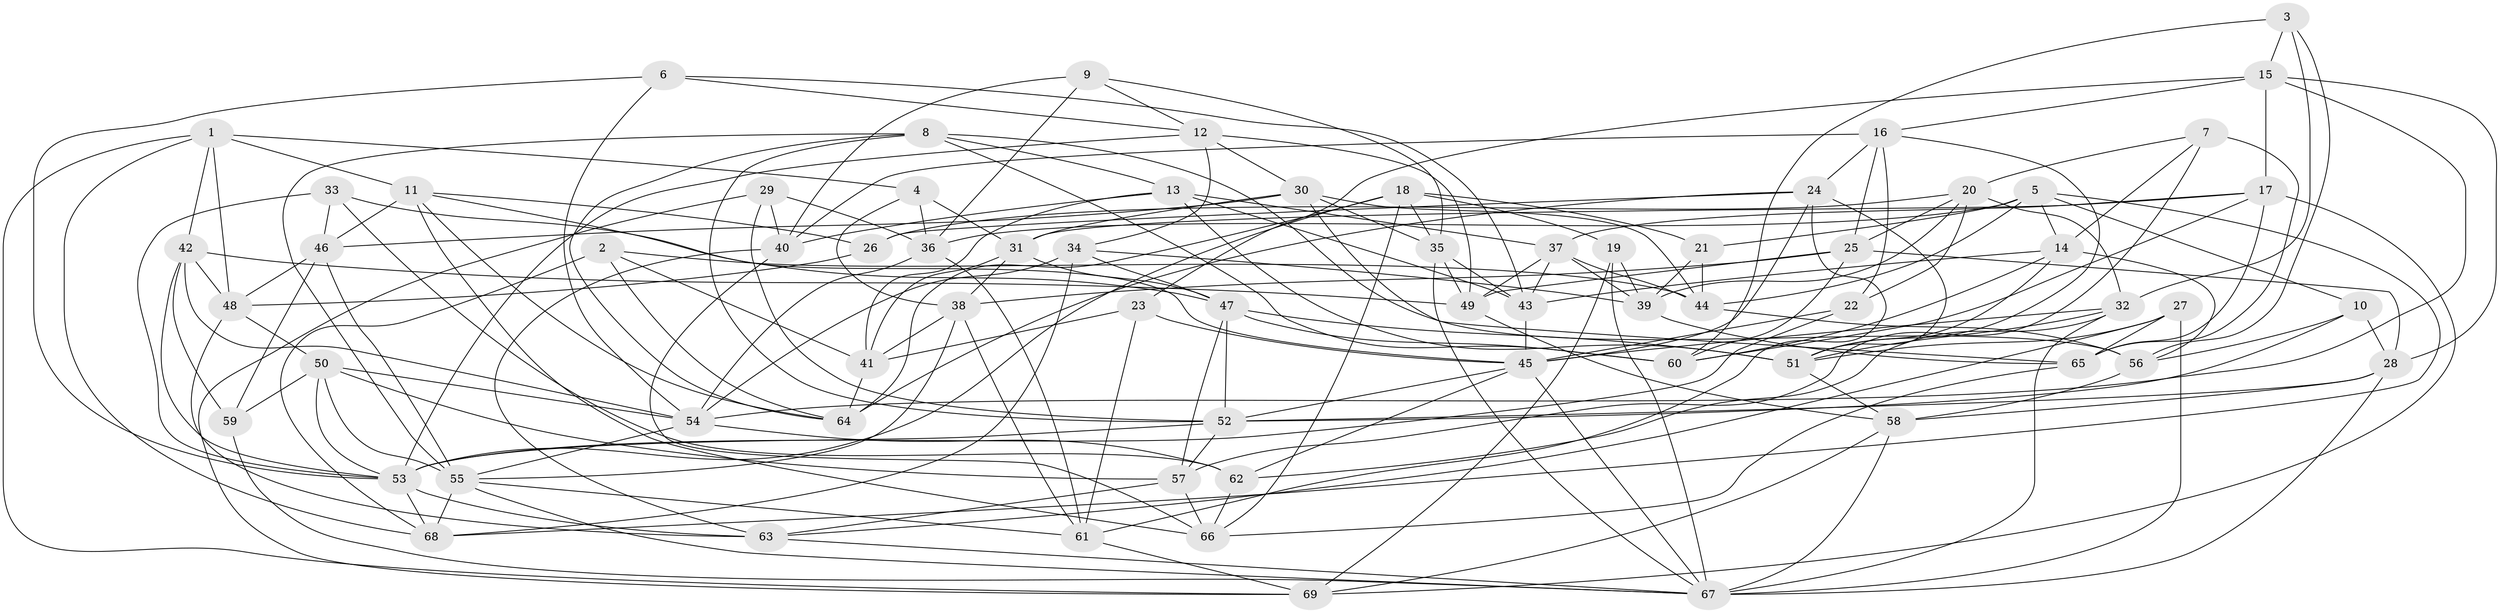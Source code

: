 // original degree distribution, {4: 1.0}
// Generated by graph-tools (version 1.1) at 2025/50/03/09/25 03:50:48]
// undirected, 69 vertices, 200 edges
graph export_dot {
graph [start="1"]
  node [color=gray90,style=filled];
  1;
  2;
  3;
  4;
  5;
  6;
  7;
  8;
  9;
  10;
  11;
  12;
  13;
  14;
  15;
  16;
  17;
  18;
  19;
  20;
  21;
  22;
  23;
  24;
  25;
  26;
  27;
  28;
  29;
  30;
  31;
  32;
  33;
  34;
  35;
  36;
  37;
  38;
  39;
  40;
  41;
  42;
  43;
  44;
  45;
  46;
  47;
  48;
  49;
  50;
  51;
  52;
  53;
  54;
  55;
  56;
  57;
  58;
  59;
  60;
  61;
  62;
  63;
  64;
  65;
  66;
  67;
  68;
  69;
  1 -- 4 [weight=1.0];
  1 -- 11 [weight=1.0];
  1 -- 42 [weight=1.0];
  1 -- 48 [weight=1.0];
  1 -- 68 [weight=1.0];
  1 -- 69 [weight=1.0];
  2 -- 41 [weight=1.0];
  2 -- 44 [weight=1.0];
  2 -- 64 [weight=1.0];
  2 -- 68 [weight=1.0];
  3 -- 15 [weight=1.0];
  3 -- 32 [weight=1.0];
  3 -- 56 [weight=1.0];
  3 -- 60 [weight=1.0];
  4 -- 31 [weight=1.0];
  4 -- 36 [weight=1.0];
  4 -- 38 [weight=1.0];
  5 -- 10 [weight=1.0];
  5 -- 14 [weight=1.0];
  5 -- 21 [weight=1.0];
  5 -- 36 [weight=1.0];
  5 -- 44 [weight=1.0];
  5 -- 68 [weight=1.0];
  6 -- 12 [weight=1.0];
  6 -- 43 [weight=1.0];
  6 -- 53 [weight=1.0];
  6 -- 54 [weight=1.0];
  7 -- 14 [weight=1.0];
  7 -- 20 [weight=1.0];
  7 -- 57 [weight=1.0];
  7 -- 65 [weight=1.0];
  8 -- 13 [weight=1.0];
  8 -- 52 [weight=1.0];
  8 -- 55 [weight=1.0];
  8 -- 56 [weight=1.0];
  8 -- 60 [weight=1.0];
  8 -- 64 [weight=1.0];
  9 -- 12 [weight=1.0];
  9 -- 35 [weight=1.0];
  9 -- 36 [weight=1.0];
  9 -- 40 [weight=1.0];
  10 -- 28 [weight=1.0];
  10 -- 52 [weight=1.0];
  10 -- 56 [weight=1.0];
  11 -- 26 [weight=1.0];
  11 -- 45 [weight=1.0];
  11 -- 46 [weight=1.0];
  11 -- 64 [weight=1.0];
  11 -- 66 [weight=1.0];
  12 -- 30 [weight=1.0];
  12 -- 34 [weight=1.0];
  12 -- 49 [weight=1.0];
  12 -- 53 [weight=1.0];
  13 -- 37 [weight=1.0];
  13 -- 40 [weight=1.0];
  13 -- 41 [weight=1.0];
  13 -- 43 [weight=1.0];
  13 -- 51 [weight=1.0];
  14 -- 43 [weight=1.0];
  14 -- 51 [weight=1.0];
  14 -- 56 [weight=1.0];
  14 -- 60 [weight=1.0];
  15 -- 16 [weight=1.0];
  15 -- 17 [weight=1.0];
  15 -- 23 [weight=1.0];
  15 -- 28 [weight=1.0];
  15 -- 54 [weight=1.0];
  16 -- 22 [weight=1.0];
  16 -- 24 [weight=1.0];
  16 -- 25 [weight=1.0];
  16 -- 40 [weight=1.0];
  16 -- 51 [weight=1.0];
  17 -- 31 [weight=1.0];
  17 -- 37 [weight=1.0];
  17 -- 60 [weight=1.0];
  17 -- 65 [weight=1.0];
  17 -- 69 [weight=1.0];
  18 -- 19 [weight=1.0];
  18 -- 21 [weight=1.0];
  18 -- 35 [weight=1.0];
  18 -- 53 [weight=1.0];
  18 -- 64 [weight=1.0];
  18 -- 66 [weight=1.0];
  19 -- 39 [weight=1.0];
  19 -- 67 [weight=1.0];
  19 -- 69 [weight=1.0];
  20 -- 22 [weight=1.0];
  20 -- 25 [weight=1.0];
  20 -- 26 [weight=1.0];
  20 -- 32 [weight=1.0];
  20 -- 39 [weight=1.0];
  21 -- 39 [weight=1.0];
  21 -- 44 [weight=1.0];
  22 -- 45 [weight=1.0];
  22 -- 53 [weight=1.0];
  23 -- 41 [weight=1.0];
  23 -- 45 [weight=1.0];
  23 -- 61 [weight=1.0];
  24 -- 26 [weight=1.0];
  24 -- 45 [weight=1.0];
  24 -- 51 [weight=1.0];
  24 -- 61 [weight=1.0];
  24 -- 64 [weight=1.0];
  25 -- 28 [weight=1.0];
  25 -- 38 [weight=1.0];
  25 -- 49 [weight=1.0];
  25 -- 60 [weight=1.0];
  26 -- 48 [weight=1.0];
  27 -- 51 [weight=1.0];
  27 -- 63 [weight=1.0];
  27 -- 65 [weight=1.0];
  27 -- 67 [weight=1.0];
  28 -- 52 [weight=1.0];
  28 -- 58 [weight=1.0];
  28 -- 67 [weight=1.0];
  29 -- 36 [weight=1.0];
  29 -- 40 [weight=1.0];
  29 -- 52 [weight=1.0];
  29 -- 69 [weight=1.0];
  30 -- 31 [weight=1.0];
  30 -- 35 [weight=1.0];
  30 -- 44 [weight=1.0];
  30 -- 46 [weight=1.0];
  30 -- 65 [weight=1.0];
  31 -- 38 [weight=1.0];
  31 -- 41 [weight=1.0];
  31 -- 47 [weight=1.0];
  32 -- 45 [weight=1.0];
  32 -- 51 [weight=1.0];
  32 -- 62 [weight=1.0];
  32 -- 67 [weight=1.0];
  33 -- 46 [weight=1.0];
  33 -- 47 [weight=1.0];
  33 -- 53 [weight=1.0];
  33 -- 62 [weight=1.0];
  34 -- 39 [weight=1.0];
  34 -- 47 [weight=2.0];
  34 -- 54 [weight=1.0];
  34 -- 68 [weight=1.0];
  35 -- 43 [weight=1.0];
  35 -- 49 [weight=1.0];
  35 -- 67 [weight=1.0];
  36 -- 54 [weight=1.0];
  36 -- 61 [weight=1.0];
  37 -- 39 [weight=1.0];
  37 -- 43 [weight=1.0];
  37 -- 44 [weight=1.0];
  37 -- 49 [weight=1.0];
  38 -- 41 [weight=1.0];
  38 -- 55 [weight=1.0];
  38 -- 61 [weight=1.0];
  39 -- 65 [weight=1.0];
  40 -- 63 [weight=1.0];
  40 -- 66 [weight=1.0];
  41 -- 64 [weight=1.0];
  42 -- 48 [weight=1.0];
  42 -- 49 [weight=1.0];
  42 -- 53 [weight=1.0];
  42 -- 54 [weight=1.0];
  42 -- 59 [weight=1.0];
  43 -- 45 [weight=1.0];
  44 -- 56 [weight=1.0];
  45 -- 52 [weight=1.0];
  45 -- 62 [weight=2.0];
  45 -- 67 [weight=1.0];
  46 -- 48 [weight=1.0];
  46 -- 55 [weight=1.0];
  46 -- 59 [weight=1.0];
  47 -- 51 [weight=1.0];
  47 -- 52 [weight=1.0];
  47 -- 57 [weight=1.0];
  47 -- 60 [weight=1.0];
  48 -- 50 [weight=1.0];
  48 -- 63 [weight=1.0];
  49 -- 58 [weight=1.0];
  50 -- 53 [weight=1.0];
  50 -- 54 [weight=1.0];
  50 -- 55 [weight=1.0];
  50 -- 57 [weight=1.0];
  50 -- 59 [weight=1.0];
  51 -- 58 [weight=1.0];
  52 -- 53 [weight=1.0];
  52 -- 57 [weight=1.0];
  53 -- 63 [weight=1.0];
  53 -- 68 [weight=1.0];
  54 -- 55 [weight=1.0];
  54 -- 62 [weight=1.0];
  55 -- 61 [weight=1.0];
  55 -- 67 [weight=1.0];
  55 -- 68 [weight=1.0];
  56 -- 58 [weight=1.0];
  57 -- 63 [weight=1.0];
  57 -- 66 [weight=1.0];
  58 -- 67 [weight=1.0];
  58 -- 69 [weight=1.0];
  59 -- 67 [weight=1.0];
  61 -- 69 [weight=1.0];
  62 -- 66 [weight=1.0];
  63 -- 67 [weight=1.0];
  65 -- 66 [weight=1.0];
}
